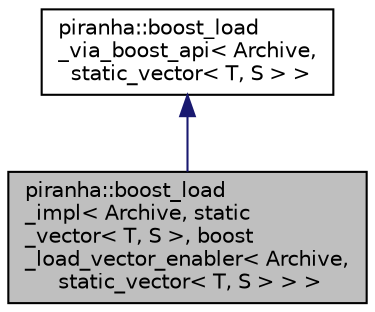 digraph "piranha::boost_load_impl&lt; Archive, static_vector&lt; T, S &gt;, boost_load_vector_enabler&lt; Archive, static_vector&lt; T, S &gt; &gt; &gt;"
{
  edge [fontname="Helvetica",fontsize="10",labelfontname="Helvetica",labelfontsize="10"];
  node [fontname="Helvetica",fontsize="10",shape=record];
  Node0 [label="piranha::boost_load\l_impl\< Archive, static\l_vector\< T, S \>, boost\l_load_vector_enabler\< Archive,\l static_vector\< T, S \> \> \>",height=0.2,width=0.4,color="black", fillcolor="grey75", style="filled", fontcolor="black"];
  Node1 -> Node0 [dir="back",color="midnightblue",fontsize="10",style="solid",fontname="Helvetica"];
  Node1 [label="piranha::boost_load\l_via_boost_api\< Archive,\l static_vector\< T, S \> \>",height=0.2,width=0.4,color="black", fillcolor="white", style="filled",URL="$structpiranha_1_1boost__load__via__boost__api.html"];
}

